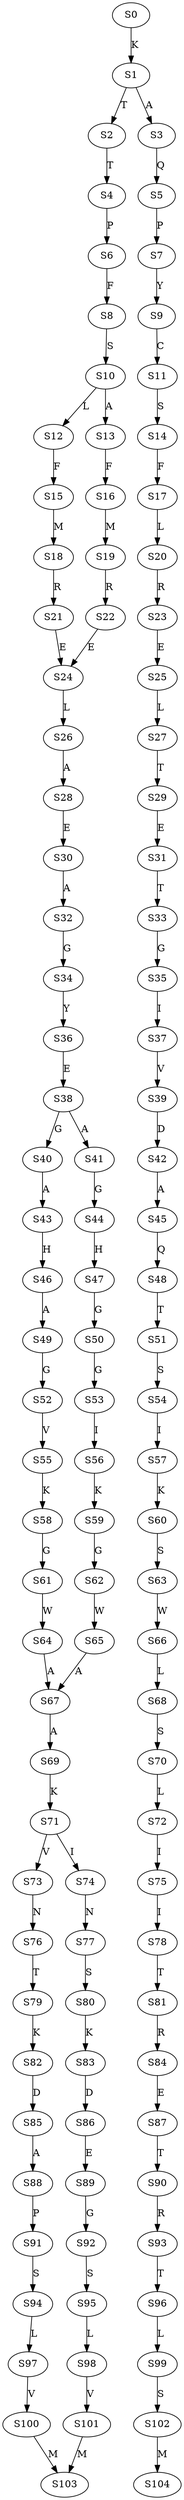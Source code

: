 strict digraph  {
	S0 -> S1 [ label = K ];
	S1 -> S2 [ label = T ];
	S1 -> S3 [ label = A ];
	S2 -> S4 [ label = T ];
	S3 -> S5 [ label = Q ];
	S4 -> S6 [ label = P ];
	S5 -> S7 [ label = P ];
	S6 -> S8 [ label = F ];
	S7 -> S9 [ label = Y ];
	S8 -> S10 [ label = S ];
	S9 -> S11 [ label = C ];
	S10 -> S12 [ label = L ];
	S10 -> S13 [ label = A ];
	S11 -> S14 [ label = S ];
	S12 -> S15 [ label = F ];
	S13 -> S16 [ label = F ];
	S14 -> S17 [ label = F ];
	S15 -> S18 [ label = M ];
	S16 -> S19 [ label = M ];
	S17 -> S20 [ label = L ];
	S18 -> S21 [ label = R ];
	S19 -> S22 [ label = R ];
	S20 -> S23 [ label = R ];
	S21 -> S24 [ label = E ];
	S22 -> S24 [ label = E ];
	S23 -> S25 [ label = E ];
	S24 -> S26 [ label = L ];
	S25 -> S27 [ label = L ];
	S26 -> S28 [ label = A ];
	S27 -> S29 [ label = T ];
	S28 -> S30 [ label = E ];
	S29 -> S31 [ label = E ];
	S30 -> S32 [ label = A ];
	S31 -> S33 [ label = T ];
	S32 -> S34 [ label = G ];
	S33 -> S35 [ label = G ];
	S34 -> S36 [ label = Y ];
	S35 -> S37 [ label = I ];
	S36 -> S38 [ label = E ];
	S37 -> S39 [ label = V ];
	S38 -> S40 [ label = G ];
	S38 -> S41 [ label = A ];
	S39 -> S42 [ label = D ];
	S40 -> S43 [ label = A ];
	S41 -> S44 [ label = G ];
	S42 -> S45 [ label = A ];
	S43 -> S46 [ label = H ];
	S44 -> S47 [ label = H ];
	S45 -> S48 [ label = Q ];
	S46 -> S49 [ label = A ];
	S47 -> S50 [ label = G ];
	S48 -> S51 [ label = T ];
	S49 -> S52 [ label = G ];
	S50 -> S53 [ label = G ];
	S51 -> S54 [ label = S ];
	S52 -> S55 [ label = V ];
	S53 -> S56 [ label = I ];
	S54 -> S57 [ label = I ];
	S55 -> S58 [ label = K ];
	S56 -> S59 [ label = K ];
	S57 -> S60 [ label = K ];
	S58 -> S61 [ label = G ];
	S59 -> S62 [ label = G ];
	S60 -> S63 [ label = S ];
	S61 -> S64 [ label = W ];
	S62 -> S65 [ label = W ];
	S63 -> S66 [ label = W ];
	S64 -> S67 [ label = A ];
	S65 -> S67 [ label = A ];
	S66 -> S68 [ label = L ];
	S67 -> S69 [ label = A ];
	S68 -> S70 [ label = S ];
	S69 -> S71 [ label = K ];
	S70 -> S72 [ label = L ];
	S71 -> S73 [ label = V ];
	S71 -> S74 [ label = I ];
	S72 -> S75 [ label = I ];
	S73 -> S76 [ label = N ];
	S74 -> S77 [ label = N ];
	S75 -> S78 [ label = I ];
	S76 -> S79 [ label = T ];
	S77 -> S80 [ label = S ];
	S78 -> S81 [ label = T ];
	S79 -> S82 [ label = K ];
	S80 -> S83 [ label = K ];
	S81 -> S84 [ label = R ];
	S82 -> S85 [ label = D ];
	S83 -> S86 [ label = D ];
	S84 -> S87 [ label = E ];
	S85 -> S88 [ label = A ];
	S86 -> S89 [ label = E ];
	S87 -> S90 [ label = T ];
	S88 -> S91 [ label = P ];
	S89 -> S92 [ label = G ];
	S90 -> S93 [ label = R ];
	S91 -> S94 [ label = S ];
	S92 -> S95 [ label = S ];
	S93 -> S96 [ label = T ];
	S94 -> S97 [ label = L ];
	S95 -> S98 [ label = L ];
	S96 -> S99 [ label = L ];
	S97 -> S100 [ label = V ];
	S98 -> S101 [ label = V ];
	S99 -> S102 [ label = S ];
	S100 -> S103 [ label = M ];
	S101 -> S103 [ label = M ];
	S102 -> S104 [ label = M ];
}
